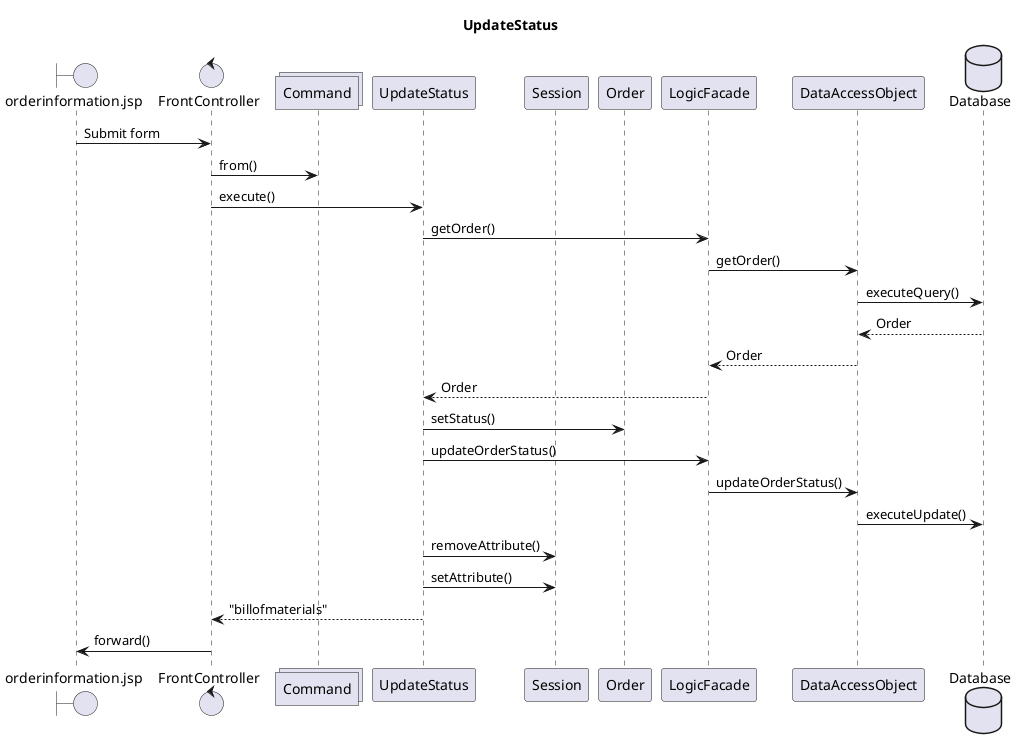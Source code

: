 @startuml

title UpdateStatus
boundary orderinformation.jsp
control FrontController
collections Command
participant UpdateStatus
participant Session
participant Order
participant LogicFacade as LF
participant DataAccessObject as DAO
database Database as DB

orderinformation.jsp -> FrontController: Submit form
FrontController -> Command: from()
FrontController -> UpdateStatus: execute()
UpdateStatus -> LF: getOrder()
LF -> DAO: getOrder()
DAO -> DB: executeQuery()
DB --> DAO: Order
DAO --> LF: Order
LF --> UpdateStatus: Order
UpdateStatus -> Order: setStatus()
UpdateStatus -> LF: updateOrderStatus()
LF -> DAO: updateOrderStatus()
DAO -> DB: executeUpdate()
UpdateStatus -> Session: removeAttribute()
UpdateStatus -> Session: setAttribute()
UpdateStatus --> FrontController: "billofmaterials"
FrontController -> orderinformation.jsp: forward()

@enduml
